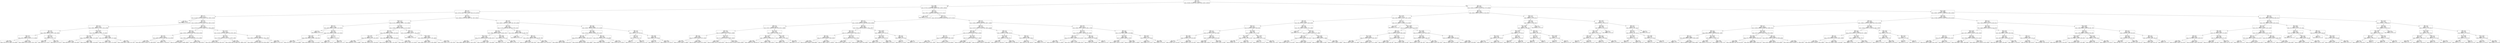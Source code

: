 digraph Tree {
node [shape=box] ;
0 [label="X[0] <= 0.5\ngini = 0.767\nsamples = 11106614\nvalue = [3318262, 5201699, 2120, 5143341, 28532, 1812871, 2062324]"] ;
1 [label="X[7] <= 198.5\ngini = 0.783\nsamples = 6335272\nvalue = [2774730, 1450356, 2093, 2668080, 23506, 1439093, 1665844]"] ;
0 -> 1 [labeldistance=2.5, labelangle=45, headlabel="True"] ;
2 [label="X[9] <= 2.5\ngini = 0.773\nsamples = 3724425\nvalue = [1975513, 808171, 2005, 1330141, 13045, 817314, 946703]"] ;
1 -> 2 ;
3 [label="X[8] <= 1.5\ngini = 0.771\nsamples = 2537539\nvalue = [1311909, 551155, 423, 961816, 11524, 740947, 437158]"] ;
2 -> 3 ;
4 [label="gini = 0.0\nsamples = 563268\nvalue = [890815, 0, 0, 0, 0, 0, 0]"] ;
3 -> 4 ;
5 [label="X[9] <= 0.5\ngini = 0.78\nsamples = 1974271\nvalue = [421094, 551155, 423, 961816, 11524, 740947, 437158]"] ;
3 -> 5 ;
6 [label="X[5] <= 1.5\ngini = 0.739\nsamples = 341873\nvalue = [93955, 120015, 50, 177312, 5, 2550, 147938]"] ;
5 -> 6 ;
7 [label="X[1] <= 0.5\ngini = 0.721\nsamples = 191873\nvalue = [43882, 53460, 34, 101520, 4, 1846, 103404]"] ;
6 -> 7 ;
8 [label="X[5] <= 0.5\ngini = 0.72\nsamples = 190773\nvalue = [42251, 53460, 34, 101520, 0, 1772, 103404]"] ;
7 -> 8 ;
9 [label="gini = 0.675\nsamples = 36428\nvalue = [7553, 5721, 14, 18402, 0, 510, 25639]"] ;
8 -> 9 ;
10 [label="gini = 0.725\nsamples = 154345\nvalue = [34698, 47739, 20, 83118, 0, 1262, 77765]"] ;
8 -> 10 ;
11 [label="X[6] <= 12.5\ngini = 0.087\nsamples = 1100\nvalue = [1631, 0, 0, 0, 4, 74, 0]"] ;
7 -> 11 ;
12 [label="gini = 0.056\nsamples = 672\nvalue = [1017, 0, 0, 0, 1, 29, 0]"] ;
11 -> 12 ;
13 [label="gini = 0.135\nsamples = 428\nvalue = [614, 0, 0, 0, 3, 45, 0]"] ;
11 -> 13 ;
14 [label="X[10] <= 230.5\ngini = 0.74\nsamples = 150000\nvalue = [50073, 66555, 16, 75792, 1, 704, 44534]"] ;
6 -> 14 ;
15 [label="X[7] <= 91.5\ngini = 0.732\nsamples = 59941\nvalue = [17498, 18142, 11, 34342, 1, 367, 24339]"] ;
14 -> 15 ;
16 [label="gini = 0.72\nsamples = 20308\nvalue = [5058, 5207, 4, 11362, 0, 139, 10325]"] ;
15 -> 16 ;
17 [label="gini = 0.733\nsamples = 39633\nvalue = [12440, 12935, 7, 22980, 1, 228, 14014]"] ;
15 -> 17 ;
18 [label="X[7] <= 56.5\ngini = 0.729\nsamples = 90059\nvalue = [32575, 48413, 5, 41450, 0, 337, 20195]"] ;
14 -> 18 ;
19 [label="gini = 0.721\nsamples = 57835\nvalue = [18121, 32737, 2, 28152, 0, 176, 12619]"] ;
18 -> 19 ;
20 [label="gini = 0.737\nsamples = 32224\nvalue = [14454, 15676, 3, 13298, 0, 161, 7576]"] ;
18 -> 20 ;
21 [label="X[4] <= 7.5\ngini = 0.769\nsamples = 1632398\nvalue = [327139, 431140, 373, 784504, 11519, 738397, 289220]"] ;
5 -> 21 ;
22 [label="X[9] <= 1.5\ngini = 0.786\nsamples = 879360\nvalue = [185590, 233923, 69, 418657, 5365, 291336, 255563]"] ;
21 -> 22 ;
23 [label="X[1] <= 0.5\ngini = 0.787\nsamples = 318810\nvalue = [92899, 84376, 10, 152333, 1882, 74112, 98708]"] ;
22 -> 23 ;
24 [label="gini = 0.786\nsamples = 315709\nvalue = [88175, 84376, 9, 152333, 1776, 74063, 98708]"] ;
23 -> 24 ;
25 [label="gini = 0.062\nsamples = 3101\nvalue = [4724, 0, 1, 0, 106, 49, 0]"] ;
23 -> 25 ;
26 [label="X[8] <= 2.5\ngini = 0.779\nsamples = 560550\nvalue = [92691, 149547, 59, 266324, 3483, 217224, 156855]"] ;
22 -> 26 ;
27 [label="gini = 0.736\nsamples = 498167\nvalue = [0, 149547, 0, 266324, 0, 214686, 156855]"] ;
26 -> 27 ;
28 [label="gini = 0.117\nsamples = 62383\nvalue = [92691, 0, 59, 0, 3483, 2538, 0]"] ;
26 -> 28 ;
29 [label="X[7] <= 117.5\ngini = 0.723\nsamples = 753038\nvalue = [141549, 197217, 304, 365847, 6154, 447061, 33657]"] ;
21 -> 29 ;
30 [label="X[3] <= 43.5\ngini = 0.718\nsamples = 260597\nvalue = [51646, 64584, 174, 112213, 2757, 168750, 12965]"] ;
29 -> 30 ;
31 [label="gini = 0.743\nsamples = 44679\nvalue = [9706, 14391, 48, 22378, 690, 21810, 1612]"] ;
30 -> 31 ;
32 [label="gini = 0.709\nsamples = 215918\nvalue = [41940, 50193, 126, 89835, 2067, 146940, 11353]"] ;
30 -> 32 ;
33 [label="X[1] <= 0.5\ngini = 0.723\nsamples = 492441\nvalue = [89903, 132633, 130, 253634, 3397, 278311, 20692]"] ;
29 -> 33 ;
34 [label="gini = 0.72\nsamples = 487917\nvalue = [82965, 132633, 130, 253634, 3278, 278232, 20692]"] ;
33 -> 34 ;
35 [label="gini = 0.054\nsamples = 4524\nvalue = [6938, 0, 0, 0, 119, 79, 0]"] ;
33 -> 35 ;
36 [label="X[4] <= 4.5\ngini = 0.743\nsamples = 1186886\nvalue = [663604, 257016, 1582, 368325, 1521, 76367, 509545]"] ;
2 -> 36 ;
37 [label="X[10] <= 77.5\ngini = 0.734\nsamples = 484634\nvalue = [217232, 142188, 565, 139023, 27, 3291, 263856]"] ;
36 -> 37 ;
38 [label="X[8] <= 1.5\ngini = 0.727\nsamples = 119900\nvalue = [69186, 31695, 132, 34047, 4, 1147, 53521]"] ;
37 -> 38 ;
39 [label="gini = 0.0\nsamples = 29739\nvalue = [47044, 0, 0, 0, 0, 0, 0]"] ;
38 -> 39 ;
40 [label="X[1] <= 0.5\ngini = 0.729\nsamples = 90161\nvalue = [22142, 31695, 132, 34047, 4, 1147, 53521]"] ;
38 -> 40 ;
41 [label="X[10] <= 29.5\ngini = 0.724\nsamples = 88444\nvalue = [19636, 31695, 132, 34047, 0, 984, 53521]"] ;
40 -> 41 ;
42 [label="gini = 0.685\nsamples = 27165\nvalue = [7107, 5137, 77, 10017, 0, 514, 20084]"] ;
41 -> 42 ;
43 [label="gini = 0.729\nsamples = 61279\nvalue = [12529, 26558, 55, 24030, 0, 470, 33437]"] ;
41 -> 43 ;
44 [label="X[5] <= 1.5\ngini = 0.117\nsamples = 1717\nvalue = [2506, 0, 0, 0, 4, 163, 0]"] ;
40 -> 44 ;
45 [label="gini = 0.14\nsamples = 1383\nvalue = [1985, 0, 0, 0, 1, 161, 0]"] ;
44 -> 45 ;
46 [label="gini = 0.019\nsamples = 334\nvalue = [521, 0, 0, 0, 3, 2, 0]"] ;
44 -> 46 ;
47 [label="X[7] <= 95.5\ngini = 0.731\nsamples = 364734\nvalue = [148046, 110493, 433, 104976, 23, 2144, 210335]"] ;
37 -> 47 ;
48 [label="X[5] <= 0.5\ngini = 0.711\nsamples = 135978\nvalue = [33918, 48003, 424, 41406, 6, 849, 90465]"] ;
47 -> 48 ;
49 [label="X[7] <= 26.5\ngini = 0.717\nsamples = 16720\nvalue = [5225, 3099, 224, 6797, 0, 403, 10678]"] ;
48 -> 49 ;
50 [label="gini = 0.698\nsamples = 10404\nvalue = [2588, 2057, 0, 5170, 0, 8, 6666]"] ;
49 -> 50 ;
51 [label="gini = 0.727\nsamples = 6316\nvalue = [2637, 1042, 224, 1627, 0, 395, 4012]"] ;
49 -> 51 ;
52 [label="X[3] <= 45.5\ngini = 0.708\nsamples = 119258\nvalue = [28693, 44904, 200, 34609, 6, 446, 79787]"] ;
48 -> 52 ;
53 [label="gini = 0.746\nsamples = 37854\nvalue = [15796, 11803, 59, 14422, 2, 129, 17667]"] ;
52 -> 53 ;
54 [label="gini = 0.667\nsamples = 81404\nvalue = [12897, 33101, 141, 20187, 4, 317, 62120]"] ;
52 -> 54 ;
55 [label="X[8] <= 1.5\ngini = 0.729\nsamples = 228756\nvalue = [114128, 62490, 9, 63570, 17, 1295, 119870]"] ;
47 -> 55 ;
56 [label="gini = 0.0\nsamples = 47952\nvalue = [75890, 0, 0, 0, 0, 0, 0]"] ;
55 -> 56 ;
57 [label="X[10] <= 230.5\ngini = 0.708\nsamples = 180804\nvalue = [38238, 62490, 9, 63570, 17, 1295, 119870]"] ;
55 -> 57 ;
58 [label="gini = 0.696\nsamples = 148267\nvalue = [26941, 51295, 9, 51795, 14, 1065, 102856]"] ;
57 -> 58 ;
59 [label="gini = 0.743\nsamples = 32537\nvalue = [11297, 11195, 0, 11775, 3, 230, 17014]"] ;
57 -> 59 ;
60 [label="X[4] <= 6.5\ngini = 0.732\nsamples = 702252\nvalue = [446372, 114828, 1017, 229302, 1494, 73076, 245689]"] ;
36 -> 60 ;
61 [label="X[4] <= 5.5\ngini = 0.767\nsamples = 206836\nvalue = [112785, 43264, 189, 67444, 1492, 67904, 34140]"] ;
60 -> 61 ;
62 [label="X[1] <= 0.5\ngini = 0.784\nsamples = 122468\nvalue = [59640, 29805, 66, 40244, 734, 36622, 26575]"] ;
61 -> 62 ;
63 [label="X[10] <= 227.5\ngini = 0.786\nsamples = 120861\nvalue = [57122, 29805, 66, 40244, 704, 36605, 26575]"] ;
62 -> 63 ;
64 [label="gini = 0.79\nsamples = 98835\nvalue = [43982, 25489, 59, 32844, 627, 31451, 21931]"] ;
63 -> 64 ;
65 [label="gini = 0.756\nsamples = 22026\nvalue = [13140, 4316, 7, 7400, 77, 5154, 4644]"] ;
63 -> 65 ;
66 [label="X[3] <= 49.0\ngini = 0.036\nsamples = 1607\nvalue = [2518, 0, 0, 0, 30, 17, 0]"] ;
62 -> 66 ;
67 [label="gini = 0.062\nsamples = 123\nvalue = [181, 0, 0, 0, 6, 0, 0]"] ;
66 -> 67 ;
68 [label="gini = 0.034\nsamples = 1484\nvalue = [2337, 0, 0, 0, 24, 17, 0]"] ;
66 -> 68 ;
69 [label="X[8] <= 1.5\ngini = 0.732\nsamples = 84368\nvalue = [53145, 13459, 123, 27200, 758, 31282, 7565]"] ;
61 -> 69 ;
70 [label="gini = 0.0\nsamples = 19470\nvalue = [30753, 0, 0, 0, 0, 0, 0]"] ;
69 -> 70 ;
71 [label="X[8] <= 2.5\ngini = 0.767\nsamples = 64898\nvalue = [22392, 13459, 123, 27200, 758, 31282, 7565]"] ;
69 -> 71 ;
72 [label="gini = 0.691\nsamples = 50030\nvalue = [0, 13459, 0, 27200, 0, 31029, 7565]"] ;
71 -> 72 ;
73 [label="gini = 0.093\nsamples = 14868\nvalue = [22392, 0, 123, 0, 758, 253, 0]"] ;
71 -> 73 ;
74 [label="X[1] <= 0.5\ngini = 0.696\nsamples = 495416\nvalue = [333587, 71564, 828, 161858, 2, 5172, 211549]"] ;
60 -> 74 ;
75 [label="X[3] <= 74.5\ngini = 0.699\nsamples = 486703\nvalue = [320130, 71564, 825, 161836, 2, 4782, 211537]"] ;
74 -> 75 ;
76 [label="X[5] <= 0.5\ngini = 0.693\nsamples = 414435\nvalue = [287616, 64362, 756, 139123, 2, 3549, 161071]"] ;
75 -> 76 ;
77 [label="gini = 0.721\nsamples = 89435\nvalue = [46360, 13561, 275, 36253, 0, 1065, 44172]"] ;
76 -> 77 ;
78 [label="gini = 0.679\nsamples = 325000\nvalue = [241256, 50801, 481, 102870, 2, 2484, 116899]"] ;
76 -> 78 ;
79 [label="X[8] <= 2.5\ngini = 0.68\nsamples = 72268\nvalue = [32514, 7202, 69, 22713, 0, 1233, 50466]"] ;
75 -> 79 ;
80 [label="gini = 0.633\nsamples = 60342\nvalue = [14941, 7202, 0, 22713, 0, 25, 50466]"] ;
79 -> 80 ;
81 [label="gini = 0.127\nsamples = 11926\nvalue = [17573, 0, 69, 0, 0, 1208, 0]"] ;
79 -> 81 ;
82 [label="X[8] <= 2.5\ngini = 0.06\nsamples = 8713\nvalue = [13457, 0, 3, 22, 0, 390, 12]"] ;
74 -> 82 ;
83 [label="X[8] <= 1.5\ngini = 0.647\nsamples = 32\nvalue = [17, 0, 0, 22, 0, 0, 12]"] ;
82 -> 83 ;
84 [label="gini = 0.0\nsamples = 11\nvalue = [17, 0, 0, 0, 0, 0, 0]"] ;
83 -> 84 ;
85 [label="gini = 0.457\nsamples = 21\nvalue = [0, 0, 0, 22, 0, 0, 12]"] ;
83 -> 85 ;
86 [label="X[3] <= 40.5\ngini = 0.055\nsamples = 8681\nvalue = [13440, 0, 3, 0, 0, 390, 0]"] ;
82 -> 86 ;
87 [label="gini = 0.296\nsamples = 227\nvalue = [304, 0, 0, 0, 0, 67, 0]"] ;
86 -> 87 ;
88 [label="gini = 0.047\nsamples = 8454\nvalue = [13136, 0, 3, 0, 0, 323, 0]"] ;
86 -> 88 ;
89 [label="X[8] <= 1.5\ngini = 0.781\nsamples = 2610847\nvalue = [799217, 642185, 88, 1337939, 10461, 621779, 719141]"] ;
1 -> 89 ;
90 [label="gini = 0.0\nsamples = 339789\nvalue = [537513, 0, 0, 0, 0, 0, 0]"] ;
89 -> 90 ;
91 [label="X[5] <= 1.5\ngini = 0.754\nsamples = 2271058\nvalue = [261704, 642185, 88, 1337939, 10461, 621779, 719141]"] ;
89 -> 91 ;
92 [label="X[9] <= 2.5\ngini = 0.744\nsamples = 1267689\nvalue = [121660, 346530, 60, 754260, 5945, 282102, 495659]"] ;
91 -> 92 ;
93 [label="X[8] <= 2.5\ngini = 0.738\nsamples = 822473\nvalue = [67497, 228308, 30, 520967, 5932, 262741, 216688]"] ;
92 -> 93 ;
94 [label="X[5] <= 0.5\ngini = 0.708\nsamples = 773340\nvalue = [0, 228308, 0, 520967, 0, 258222, 216688]"] ;
93 -> 94 ;
95 [label="X[9] <= 0.5\ngini = 0.699\nsamples = 224062\nvalue = [0, 57562, 0, 153435, 0, 91757, 52444]"] ;
94 -> 95 ;
96 [label="gini = 0.591\nsamples = 27156\nvalue = [0, 4719, 0, 18081, 0, 0, 20009]"] ;
95 -> 96 ;
97 [label="gini = 0.687\nsamples = 196906\nvalue = [0, 52843, 0, 135354, 0, 91757, 32435]"] ;
95 -> 97 ;
98 [label="X[10] <= 29.5\ngini = 0.71\nsamples = 549278\nvalue = [0, 170746, 0, 367532, 0, 166465, 164244]"] ;
94 -> 98 ;
99 [label="gini = 0.724\nsamples = 94836\nvalue = [0, 22835, 0, 54772, 0, 30329, 42235]"] ;
98 -> 99 ;
100 [label="gini = 0.704\nsamples = 454442\nvalue = [0, 147911, 0, 312760, 0, 136136, 122009]"] ;
98 -> 100 ;
101 [label="X[2] <= 137.5\ngini = 0.242\nsamples = 49133\nvalue = [67497, 0, 30, 0, 5932, 4519, 0]"] ;
93 -> 101 ;
102 [label="X[6] <= 19.5\ngini = 0.232\nsamples = 48046\nvalue = [66397, 0, 30, 0, 5399, 4376, 0]"] ;
101 -> 102 ;
103 [label="gini = 0.184\nsamples = 34038\nvalue = [48639, 0, 30, 0, 2398, 2937, 0]"] ;
102 -> 103 ;
104 [label="gini = 0.338\nsamples = 14008\nvalue = [17758, 0, 0, 0, 3001, 1439, 0]"] ;
102 -> 104 ;
105 [label="X[2] <= 138.5\ngini = 0.52\nsamples = 1087\nvalue = [1100, 0, 0, 0, 533, 143, 0]"] ;
101 -> 105 ;
106 [label="gini = 0.526\nsamples = 1061\nvalue = [1060, 0, 0, 0, 531, 143, 0]"] ;
105 -> 106 ;
107 [label="gini = 0.091\nsamples = 26\nvalue = [40, 0, 0, 0, 2, 0, 0]"] ;
105 -> 107 ;
108 [label="X[8] <= 2.5\ngini = 0.698\nsamples = 445216\nvalue = [54163, 118222, 30, 233293, 13, 19361, 278971]"] ;
92 -> 108 ;
109 [label="X[3] <= 74.5\ngini = 0.652\nsamples = 410719\nvalue = [0, 118222, 0, 233293, 0, 19000, 278971]"] ;
108 -> 109 ;
110 [label="X[5] <= 0.5\ngini = 0.659\nsamples = 355560\nvalue = [0, 110918, 0, 206568, 0, 15469, 229447]"] ;
109 -> 110 ;
111 [label="gini = 0.674\nsamples = 140764\nvalue = [0, 36252, 0, 88036, 0, 15469, 82664]"] ;
110 -> 111 ;
112 [label="gini = 0.644\nsamples = 214796\nvalue = [0, 74666, 0, 118532, 0, 0, 146783]"] ;
110 -> 112 ;
113 [label="X[10] <= 24.5\ngini = 0.574\nsamples = 55159\nvalue = [0, 7304, 0, 26725, 0, 3531, 49524]"] ;
109 -> 113 ;
114 [label="gini = 0.626\nsamples = 24494\nvalue = [0, 4972, 0, 14496, 0, 1221, 17915]"] ;
113 -> 114 ;
115 [label="gini = 0.507\nsamples = 30665\nvalue = [0, 2332, 0, 12229, 0, 2310, 31609]"] ;
113 -> 115 ;
116 [label="X[10] <= 249.5\ngini = 0.015\nsamples = 34497\nvalue = [54163, 0, 30, 0, 13, 361, 0]"] ;
108 -> 116 ;
117 [label="X[10] <= 187.5\ngini = 0.014\nsamples = 33852\nvalue = [53197, 0, 30, 0, 13, 333, 0]"] ;
116 -> 117 ;
118 [label="gini = 0.018\nsamples = 22268\nvalue = [34933, 0, 30, 0, 9, 284, 0]"] ;
117 -> 118 ;
119 [label="gini = 0.006\nsamples = 11584\nvalue = [18264, 0, 0, 0, 4, 49, 0]"] ;
117 -> 119 ;
120 [label="X[8] <= 4.5\ngini = 0.055\nsamples = 645\nvalue = [966, 0, 0, 0, 0, 28, 0]"] ;
116 -> 120 ;
121 [label="gini = 0.36\nsamples = 73\nvalue = [91, 0, 0, 0, 0, 28, 0]"] ;
120 -> 121 ;
122 [label="gini = 0.0\nsamples = 572\nvalue = [875, 0, 0, 0, 0, 0, 0]"] ;
120 -> 122 ;
123 [label="X[9] <= 2.5\ngini = 0.757\nsamples = 1003369\nvalue = [140044, 295655, 28, 583679, 4516, 339677, 223482]"] ;
91 -> 123 ;
124 [label="X[8] <= 2.5\ngini = 0.74\nsamples = 750254\nvalue = [101760, 222476, 21, 455419, 4462, 296616, 106186]"] ;
123 -> 124 ;
125 [label="X[4] <= 5.5\ngini = 0.695\nsamples = 681762\nvalue = [0, 222476, 0, 455419, 0, 294470, 106186]"] ;
124 -> 125 ;
126 [label="X[6] <= 6.5\ngini = 0.71\nsamples = 247607\nvalue = [0, 81535, 0, 164899, 0, 70695, 74303]"] ;
125 -> 126 ;
127 [label="gini = 0.705\nsamples = 73205\nvalue = [0, 26057, 0, 48120, 0, 13977, 27862]"] ;
126 -> 127 ;
128 [label="gini = 0.709\nsamples = 174402\nvalue = [0, 55478, 0, 116779, 0, 56718, 46441]"] ;
126 -> 128 ;
129 [label="X[7] <= 215.5\ngini = 0.671\nsamples = 434155\nvalue = [0, 140941, 0, 290520, 0, 223775, 31883]"] ;
125 -> 129 ;
130 [label="gini = 0.684\nsamples = 96990\nvalue = [0, 32691, 0, 59987, 0, 51695, 8883]"] ;
129 -> 130 ;
131 [label="gini = 0.667\nsamples = 337165\nvalue = [0, 108250, 0, 230533, 0, 172080, 23000]"] ;
129 -> 131 ;
132 [label="X[6] <= 4.5\ngini = 0.116\nsamples = 68492\nvalue = [101760, 0, 21, 0, 4462, 2146, 0]"] ;
124 -> 132 ;
133 [label="X[10] <= 219.5\ngini = 0.036\nsamples = 31531\nvalue = [48928, 0, 13, 0, 405, 493, 0]"] ;
132 -> 133 ;
134 [label="gini = 0.098\nsamples = 6071\nvalue = [9194, 0, 10, 0, 196, 285, 0]"] ;
133 -> 134 ;
135 [label="gini = 0.021\nsamples = 25460\nvalue = [39734, 0, 3, 0, 209, 208, 0]"] ;
133 -> 135 ;
136 [label="X[8] <= 4.5\ngini = 0.18\nsamples = 36961\nvalue = [52832, 0, 8, 0, 4057, 1653, 0]"] ;
132 -> 136 ;
137 [label="gini = 0.571\nsamples = 8227\nvalue = [7342, 0, 8, 0, 4057, 1653, 0]"] ;
136 -> 137 ;
138 [label="gini = 0.0\nsamples = 28734\nvalue = [45490, 0, 0, 0, 0, 0, 0]"] ;
136 -> 138 ;
139 [label="X[4] <= 6.5\ngini = 0.757\nsamples = 253115\nvalue = [38284, 73179, 7, 128260, 54, 43061, 117296]"] ;
123 -> 139 ;
140 [label="X[6] <= 47.5\ngini = 0.771\nsamples = 163251\nvalue = [21083, 51576, 1, 79265, 54, 42921, 63029]"] ;
139 -> 140 ;
141 [label="X[4] <= 4.5\ngini = 0.771\nsamples = 162417\nvalue = [21073, 51433, 1, 79209, 54, 42712, 62130]"] ;
140 -> 141 ;
142 [label="gini = 0.685\nsamples = 51322\nvalue = [5156, 20137, 0, 21480, 0, 27, 34518]"] ;
141 -> 142 ;
143 [label="gini = 0.767\nsamples = 111095\nvalue = [15917, 31296, 1, 57729, 54, 42685, 27612]"] ;
141 -> 143 ;
144 [label="X[8] <= 3.5\ngini = 0.495\nsamples = 834\nvalue = [10, 143, 0, 56, 0, 209, 899]"] ;
140 -> 144 ;
145 [label="gini = 0.488\nsamples = 828\nvalue = [0, 143, 0, 56, 0, 209, 899]"] ;
144 -> 145 ;
146 [label="gini = 0.0\nsamples = 6\nvalue = [10, 0, 0, 0, 0, 0, 0]"] ;
144 -> 146 ;
147 [label="X[8] <= 2.5\ngini = 0.698\nsamples = 89864\nvalue = [17201, 21603, 6, 48995, 0, 140, 54267]"] ;
139 -> 147 ;
148 [label="X[10] <= 29.5\ngini = 0.627\nsamples = 78839\nvalue = [0, 21603, 0, 48995, 0, 0, 54267]"] ;
147 -> 148 ;
149 [label="gini = 0.549\nsamples = 14932\nvalue = [0, 2261, 0, 7654, 0, 0, 13704]"] ;
148 -> 149 ;
150 [label="gini = 0.636\nsamples = 63907\nvalue = [0, 19342, 0, 41341, 0, 0, 40563]"] ;
148 -> 150 ;
151 [label="X[6] <= 42.5\ngini = 0.017\nsamples = 11025\nvalue = [17201, 0, 6, 0, 0, 140, 0]"] ;
147 -> 151 ;
152 [label="gini = 0.01\nsamples = 10159\nvalue = [15883, 0, 6, 0, 0, 78, 0]"] ;
151 -> 152 ;
153 [label="gini = 0.086\nsamples = 866\nvalue = [1318, 0, 0, 0, 0, 62, 0]"] ;
151 -> 153 ;
154 [label="X[4] <= 2.5\ngini = 0.635\nsamples = 4771342\nvalue = [543532, 3751343, 27, 2475261, 5026, 373778, 396480]"] ;
0 -> 154 [labeldistance=2.5, labelangle=-45, headlabel="False"] ;
155 [label="X[8] <= 2.5\ngini = 0.547\nsamples = 784987\nvalue = [48165, 755625, 0, 347181, 673, 37166, 52976]"] ;
154 -> 155 ;
156 [label="X[2] <= 124.5\ngini = 0.515\nsamples = 757156\nvalue = [5549, 755625, 0, 347181, 0, 36571, 52976]"] ;
155 -> 156 ;
157 [label="X[5] <= 0.5\ngini = 0.587\nsamples = 229143\nvalue = [834, 187214, 0, 134901, 0, 14453, 24524]"] ;
156 -> 157 ;
158 [label="X[0] <= 1.5\ngini = 0.65\nsamples = 23529\nvalue = [45, 9672, 0, 18681, 0, 2856, 6029]"] ;
157 -> 158 ;
159 [label="X[4] <= 1.5\ngini = 0.641\nsamples = 21699\nvalue = [32, 7672, 0, 17974, 0, 2837, 5869]"] ;
158 -> 159 ;
160 [label="X[3] <= 49.5\ngini = 0.637\nsamples = 8830\nvalue = [19, 3553, 0, 7111, 0, 629, 2629]"] ;
159 -> 160 ;
161 [label="gini = 0.61\nsamples = 1527\nvalue = [0, 294, 0, 1321, 0, 150, 651]"] ;
160 -> 161 ;
162 [label="gini = 0.636\nsamples = 7303\nvalue = [19, 3259, 0, 5790, 0, 479, 1978]"] ;
160 -> 162 ;
163 [label="X[9] <= 2.5\ngini = 0.64\nsamples = 12869\nvalue = [13, 4119, 0, 10863, 0, 2208, 3240]"] ;
159 -> 163 ;
164 [label="gini = 0.593\nsamples = 6054\nvalue = [1, 2048, 0, 5296, 0, 2208, 0]"] ;
163 -> 164 ;
165 [label="gini = 0.614\nsamples = 6815\nvalue = [12, 2071, 0, 5567, 0, 0, 3240]"] ;
163 -> 165 ;
166 [label="X[7] <= 220.5\ngini = 0.461\nsamples = 1830\nvalue = [13, 2000, 0, 707, 0, 19, 160]"] ;
158 -> 166 ;
167 [label="X[7] <= 169.5\ngini = 0.41\nsamples = 1460\nvalue = [10, 1705, 0, 479, 0, 8, 109]"] ;
166 -> 167 ;
168 [label="gini = 0.448\nsamples = 915\nvalue = [8, 1024, 0, 351, 0, 5, 73]"] ;
167 -> 168 ;
169 [label="gini = 0.334\nsamples = 545\nvalue = [2, 681, 0, 128, 0, 3, 36]"] ;
167 -> 169 ;
170 [label="X[2] <= 120.5\ngini = 0.59\nsamples = 370\nvalue = [3, 295, 0, 228, 0, 11, 51]"] ;
166 -> 170 ;
171 [label="gini = 0.595\nsamples = 121\nvalue = [2, 57, 0, 115, 0, 10, 21]"] ;
170 -> 171 ;
172 [label="gini = 0.521\nsamples = 249\nvalue = [1, 238, 0, 113, 0, 1, 30]"] ;
170 -> 172 ;
173 [label="X[8] <= 1.5\ngini = 0.568\nsamples = 205614\nvalue = [789, 177542, 0, 116220, 0, 11597, 18495]"] ;
157 -> 173 ;
174 [label="gini = 0.0\nsamples = 470\nvalue = [789, 0, 0, 0, 0, 0, 0]"] ;
173 -> 174 ;
175 [label="X[9] <= 2.5\ngini = 0.566\nsamples = 205144\nvalue = [0, 177542, 0, 116220, 0, 11597, 18495]"] ;
173 -> 175 ;
176 [label="X[6] <= 7.0\ngini = 0.549\nsamples = 121054\nvalue = [0, 107186, 0, 69500, 0, 11597, 2873]"] ;
175 -> 176 ;
177 [label="gini = 0.532\nsamples = 59712\nvalue = [0, 54922, 0, 33611, 0, 3774, 2014]"] ;
176 -> 177 ;
178 [label="gini = 0.565\nsamples = 61342\nvalue = [0, 52264, 0, 35889, 0, 7823, 859]"] ;
176 -> 178 ;
179 [label="X[2] <= 122.5\ngini = 0.581\nsamples = 84090\nvalue = [0, 70356, 0, 46720, 0, 0, 15622]"] ;
175 -> 179 ;
180 [label="gini = 0.617\nsamples = 34381\nvalue = [0, 25585, 0, 19900, 0, 0, 8796]"] ;
179 -> 180 ;
181 [label="gini = 0.549\nsamples = 49709\nvalue = [0, 44771, 0, 26820, 0, 0, 6826]"] ;
179 -> 181 ;
182 [label="X[8] <= 1.5\ngini = 0.471\nsamples = 528013\nvalue = [4715, 568411, 0, 212280, 0, 22118, 28452]"] ;
156 -> 182 ;
183 [label="gini = 0.0\nsamples = 2978\nvalue = [4715, 0, 0, 0, 0, 0, 0]"] ;
182 -> 183 ;
184 [label="X[10] <= 106.5\ngini = 0.465\nsamples = 525035\nvalue = [0, 568411, 0, 212280, 0, 22118, 28452]"] ;
182 -> 184 ;
185 [label="X[0] <= 1.5\ngini = 0.501\nsamples = 251193\nvalue = [0, 255675, 0, 115054, 0, 13084, 13920]"] ;
184 -> 185 ;
186 [label="X[7] <= 118.5\ngini = 0.545\nsamples = 186934\nvalue = [0, 173605, 0, 96823, 0, 12546, 12947]"] ;
185 -> 186 ;
187 [label="gini = 0.446\nsamples = 48947\nvalue = [0, 53567, 0, 20871, 0, 1375, 1484]"] ;
186 -> 187 ;
188 [label="gini = 0.572\nsamples = 137987\nvalue = [0, 120038, 0, 75952, 0, 11171, 11463]"] ;
186 -> 188 ;
189 [label="X[2] <= 132.5\ngini = 0.318\nsamples = 64259\nvalue = [0, 82070, 0, 18231, 0, 538, 973]"] ;
185 -> 189 ;
190 [label="gini = 0.335\nsamples = 53278\nvalue = [0, 66857, 0, 16208, 0, 495, 790]"] ;
189 -> 190 ;
191 [label="gini = 0.227\nsamples = 10981\nvalue = [0, 15213, 0, 2023, 0, 43, 183]"] ;
189 -> 191 ;
192 [label="X[7] <= 138.5\ngini = 0.428\nsamples = 273842\nvalue = [0, 312736, 0, 97226, 0, 9034, 14532]"] ;
184 -> 192 ;
193 [label="X[3] <= 41.5\ngini = 0.345\nsamples = 128461\nvalue = [0, 160748, 0, 34658, 0, 2786, 5159]"] ;
192 -> 193 ;
194 [label="gini = 0.526\nsamples = 22907\nvalue = [0, 22162, 0, 11516, 0, 949, 1785]"] ;
193 -> 194 ;
195 [label="gini = 0.291\nsamples = 105554\nvalue = [0, 138586, 0, 23142, 0, 1837, 3374]"] ;
193 -> 195 ;
196 [label="X[5] <= 0.5\ngini = 0.488\nsamples = 145381\nvalue = [0, 151988, 0, 62568, 0, 6248, 9373]"] ;
192 -> 196 ;
197 [label="gini = 0.619\nsamples = 15078\nvalue = [0, 11594, 0, 8903, 0, 1170, 2430]"] ;
196 -> 197 ;
198 [label="gini = 0.466\nsamples = 130303\nvalue = [0, 140394, 0, 53665, 0, 5078, 6943]"] ;
196 -> 198 ;
199 [label="X[3] <= 71.5\ngini = 0.057\nsamples = 27831\nvalue = [42616, 0, 0, 0, 673, 595, 0]"] ;
155 -> 199 ;
200 [label="X[8] <= 4.5\ngini = 0.036\nsamples = 20627\nvalue = [31903, 0, 0, 0, 253, 348, 0]"] ;
199 -> 200 ;
201 [label="X[2] <= 137.5\ngini = 0.209\nsamples = 3304\nvalue = [4644, 0, 0, 0, 253, 348, 0]"] ;
200 -> 201 ;
202 [label="X[6] <= 45.5\ngini = 0.178\nsamples = 3136\nvalue = [4488, 0, 0, 0, 172, 305, 0]"] ;
201 -> 202 ;
203 [label="X[2] <= 127.5\ngini = 0.158\nsamples = 2980\nvalue = [4333, 0, 0, 0, 137, 264, 0]"] ;
202 -> 203 ;
204 [label="gini = 0.111\nsamples = 1952\nvalue = [2894, 0, 0, 0, 43, 136, 0]"] ;
203 -> 204 ;
205 [label="gini = 0.24\nsamples = 1028\nvalue = [1439, 0, 0, 0, 94, 128, 0]"] ;
203 -> 205 ;
206 [label="X[9] <= 2.5\ngini = 0.495\nsamples = 156\nvalue = [155, 0, 0, 0, 35, 41, 0]"] ;
202 -> 206 ;
207 [label="gini = 0.453\nsamples = 67\nvalue = [66, 0, 0, 0, 35, 0, 0]"] ;
206 -> 207 ;
208 [label="gini = 0.432\nsamples = 89\nvalue = [89, 0, 0, 0, 0, 41, 0]"] ;
206 -> 208 ;
209 [label="X[9] <= 2.5\ngini = 0.582\nsamples = 168\nvalue = [156, 0, 0, 0, 81, 43, 0]"] ;
201 -> 209 ;
210 [label="X[1] <= 0.5\ngini = 0.507\nsamples = 92\nvalue = [64, 0, 0, 0, 81, 2, 0]"] ;
209 -> 210 ;
211 [label="gini = 0.496\nsamples = 87\nvalue = [55, 0, 0, 0, 81, 2, 0]"] ;
210 -> 211 ;
212 [label="gini = 0.0\nsamples = 5\nvalue = [9, 0, 0, 0, 0, 0, 0]"] ;
210 -> 212 ;
213 [label="X[10] <= 250.5\ngini = 0.426\nsamples = 76\nvalue = [92, 0, 0, 0, 0, 41, 0]"] ;
209 -> 213 ;
214 [label="gini = 0.487\nsamples = 57\nvalue = [57, 0, 0, 0, 0, 41, 0]"] ;
213 -> 214 ;
215 [label="gini = 0.0\nsamples = 19\nvalue = [35, 0, 0, 0, 0, 0, 0]"] ;
213 -> 215 ;
216 [label="gini = 0.0\nsamples = 17323\nvalue = [27259, 0, 0, 0, 0, 0, 0]"] ;
200 -> 216 ;
217 [label="X[6] <= 40.5\ngini = 0.112\nsamples = 7204\nvalue = [10713, 0, 0, 0, 420, 247, 0]"] ;
199 -> 217 ;
218 [label="X[8] <= 4.0\ngini = 0.038\nsamples = 6381\nvalue = [9879, 0, 0, 0, 73, 121, 0]"] ;
217 -> 218 ;
219 [label="X[3] <= 72.5\ngini = 0.115\nsamples = 2065\nvalue = [3011, 0, 0, 0, 73, 121, 0]"] ;
218 -> 219 ;
220 [label="X[0] <= 1.5\ngini = 0.464\nsamples = 80\nvalue = [83, 0, 0, 0, 13, 23, 0]"] ;
219 -> 220 ;
221 [label="gini = 0.071\nsamples = 37\nvalue = [52, 0, 0, 0, 0, 2, 0]"] ;
220 -> 221 ;
222 [label="gini = 0.628\nsamples = 43\nvalue = [31, 0, 0, 0, 13, 21, 0]"] ;
220 -> 222 ;
223 [label="X[10] <= 6.5\ngini = 0.098\nsamples = 1985\nvalue = [2928, 0, 0, 0, 60, 98, 0]"] ;
219 -> 223 ;
224 [label="gini = 0.403\nsamples = 113\nvalue = [131, 0, 0, 0, 35, 10, 0]"] ;
223 -> 224 ;
225 [label="gini = 0.075\nsamples = 1872\nvalue = [2797, 0, 0, 0, 25, 88, 0]"] ;
223 -> 225 ;
226 [label="gini = 0.0\nsamples = 4316\nvalue = [6868, 0, 0, 0, 0, 0, 0]"] ;
218 -> 226 ;
227 [label="X[8] <= 4.0\ngini = 0.513\nsamples = 823\nvalue = [834, 0, 0, 0, 347, 126, 0]"] ;
217 -> 227 ;
228 [label="X[9] <= 2.5\ngini = 0.579\nsamples = 378\nvalue = [131, 0, 0, 0, 347, 126, 0]"] ;
227 -> 228 ;
229 [label="X[7] <= 28.0\ngini = 0.316\nsamples = 271\nvalue = [85, 0, 0, 0, 347, 0, 0]"] ;
228 -> 229 ;
230 [label="gini = 0.493\nsamples = 23\nvalue = [19, 0, 0, 0, 15, 0, 0]"] ;
229 -> 230 ;
231 [label="gini = 0.277\nsamples = 248\nvalue = [66, 0, 0, 0, 332, 0, 0]"] ;
229 -> 231 ;
232 [label="X[7] <= 56.0\ngini = 0.392\nsamples = 107\nvalue = [46, 0, 0, 0, 0, 126, 0]"] ;
228 -> 232 ;
233 [label="gini = 0.395\nsamples = 33\nvalue = [35, 0, 0, 0, 0, 13, 0]"] ;
232 -> 233 ;
234 [label="gini = 0.162\nsamples = 74\nvalue = [11, 0, 0, 0, 0, 113, 0]"] ;
232 -> 234 ;
235 [label="gini = 0.0\nsamples = 445\nvalue = [703, 0, 0, 0, 0, 0, 0]"] ;
227 -> 235 ;
236 [label="X[10] <= 230.5\ngini = 0.648\nsamples = 3986355\nvalue = [495367, 2995718, 27, 2128080, 4353, 336612, 343504]"] ;
154 -> 236 ;
237 [label="X[4] <= 10.5\ngini = 0.658\nsamples = 3138964\nvalue = [375586, 2262674, 25, 1726575, 3505, 293719, 301292]"] ;
236 -> 237 ;
238 [label="X[9] <= 2.5\ngini = 0.666\nsamples = 2401941\nvalue = [300681, 1657520, 19, 1366402, 2929, 237424, 233180]"] ;
237 -> 238 ;
239 [label="X[9] <= 1.5\ngini = 0.65\nsamples = 1462669\nvalue = [140338, 1036085, 8, 855296, 2425, 200969, 78211]"] ;
238 -> 239 ;
240 [label="X[8] <= 2.5\ngini = 0.668\nsamples = 590062\nvalue = [86064, 389293, 0, 346981, 889, 95647, 14269]"] ;
239 -> 240 ;
241 [label="X[8] <= 1.5\ngini = 0.612\nsamples = 538445\nvalue = [5389, 389293, 0, 346981, 0, 95556, 14269]"] ;
240 -> 241 ;
242 [label="gini = 0.0\nsamples = 3420\nvalue = [5389, 0, 0, 0, 0, 0, 0]"] ;
241 -> 242 ;
243 [label="gini = 0.607\nsamples = 535025\nvalue = [0, 389293, 0, 346981, 0, 95556, 14269]"] ;
241 -> 243 ;
244 [label="X[2] <= 124.5\ngini = 0.024\nsamples = 51617\nvalue = [80675, 0, 0, 0, 889, 91, 0]"] ;
240 -> 244 ;
245 [label="gini = 0.004\nsamples = 16324\nvalue = [25745, 0, 0, 0, 42, 16, 0]"] ;
244 -> 245 ;
246 [label="gini = 0.033\nsamples = 35293\nvalue = [54930, 0, 0, 0, 847, 75, 0]"] ;
244 -> 246 ;
247 [label="X[10] <= 20.5\ngini = 0.635\nsamples = 872607\nvalue = [54274, 646792, 8, 508315, 1536, 105322, 63942]"] ;
239 -> 247 ;
248 [label="X[7] <= 93.5\ngini = 0.608\nsamples = 83584\nvalue = [5741, 72339, 8, 38265, 303, 9284, 6310]"] ;
247 -> 248 ;
249 [label="gini = 0.699\nsamples = 8901\nvalue = [1890, 6056, 0, 4207, 236, 1104, 559]"] ;
248 -> 249 ;
250 [label="gini = 0.594\nsamples = 74683\nvalue = [3851, 66283, 8, 34058, 67, 8180, 5751]"] ;
248 -> 250 ;
251 [label="X[5] <= 1.5\ngini = 0.637\nsamples = 789023\nvalue = [48533, 574453, 0, 470050, 1233, 96038, 57632]"] ;
247 -> 251 ;
252 [label="gini = 0.662\nsamples = 250218\nvalue = [14223, 148938, 0, 168722, 62, 25974, 38299]"] ;
251 -> 252 ;
253 [label="gini = 0.616\nsamples = 538805\nvalue = [34310, 425515, 0, 301328, 1171, 70064, 19333]"] ;
251 -> 253 ;
254 [label="X[1] <= 0.5\ngini = 0.683\nsamples = 939272\nvalue = [160343, 621435, 11, 511106, 504, 36455, 154969]"] ;
238 -> 254 ;
255 [label="X[8] <= 2.5\ngini = 0.682\nsamples = 936050\nvalue = [155303, 621435, 11, 511104, 468, 36377, 154969]"] ;
254 -> 255 ;
256 [label="X[0] <= 2.5\ngini = 0.621\nsamples = 842973\nvalue = [10399, 621435, 0, 511104, 0, 34587, 154969]"] ;
255 -> 256 ;
257 [label="gini = 0.62\nsamples = 812844\nvalue = [8618, 605131, 0, 487810, 0, 33429, 149965]"] ;
256 -> 257 ;
258 [label="gini = 0.629\nsamples = 30129\nvalue = [1781, 16304, 0, 23294, 0, 1158, 5004]"] ;
256 -> 258 ;
259 [label="X[2] <= 126.5\ngini = 0.03\nsamples = 93077\nvalue = [144904, 0, 11, 0, 468, 1790, 0]"] ;
255 -> 259 ;
260 [label="gini = 0.007\nsamples = 38139\nvalue = [59954, 0, 0, 0, 28, 173, 0]"] ;
259 -> 260 ;
261 [label="gini = 0.047\nsamples = 54938\nvalue = [84950, 0, 11, 0, 440, 1617, 0]"] ;
259 -> 261 ;
262 [label="X[6] <= 47.5\ngini = 0.044\nsamples = 3222\nvalue = [5040, 0, 0, 2, 36, 78, 0]"] ;
254 -> 262 ;
263 [label="X[3] <= 67.5\ngini = 0.042\nsamples = 3209\nvalue = [5024, 0, 0, 2, 36, 72, 0]"] ;
262 -> 263 ;
264 [label="gini = 0.028\nsamples = 1726\nvalue = [2711, 0, 0, 2, 13, 24, 0]"] ;
263 -> 264 ;
265 [label="gini = 0.058\nsamples = 1483\nvalue = [2313, 0, 0, 0, 23, 48, 0]"] ;
263 -> 265 ;
266 [label="X[3] <= 51.5\ngini = 0.397\nsamples = 13\nvalue = [16, 0, 0, 0, 0, 6, 0]"] ;
262 -> 266 ;
267 [label="gini = 0.48\nsamples = 5\nvalue = [4, 0, 0, 0, 0, 6, 0]"] ;
266 -> 267 ;
268 [label="gini = 0.0\nsamples = 8\nvalue = [12, 0, 0, 0, 0, 0, 0]"] ;
266 -> 268 ;
269 [label="X[0] <= 1.5\ngini = 0.625\nsamples = 737023\nvalue = [74905, 605154, 6, 360173, 576, 56295, 68112]"] ;
237 -> 269 ;
270 [label="X[3] <= 75.5\ngini = 0.638\nsamples = 590161\nvalue = [50006, 455513, 6, 314344, 183, 51814, 60742]"] ;
269 -> 270 ;
271 [label="X[10] <= 29.5\ngini = 0.642\nsamples = 537525\nvalue = [45371, 406124, 5, 293149, 101, 48351, 56163]"] ;
270 -> 271 ;
272 [label="X[8] <= 2.5\ngini = 0.721\nsamples = 58959\nvalue = [7232, 30527, 0, 34966, 19, 9214, 11010]"] ;
271 -> 272 ;
273 [label="gini = 0.681\nsamples = 54581\nvalue = [415, 30527, 0, 34966, 0, 9145, 11010]"] ;
272 -> 273 ;
274 [label="gini = 0.025\nsamples = 4378\nvalue = [6817, 0, 0, 0, 19, 69, 0]"] ;
272 -> 274 ;
275 [label="X[5] <= 0.5\ngini = 0.628\nsamples = 478566\nvalue = [38139, 375597, 5, 258183, 82, 39137, 45153]"] ;
271 -> 275 ;
276 [label="gini = 0.668\nsamples = 55391\nvalue = [3189, 24426, 1, 42038, 1, 8080, 9644]"] ;
275 -> 276 ;
277 [label="gini = 0.612\nsamples = 423175\nvalue = [34950, 351171, 4, 216145, 81, 31057, 35509]"] ;
275 -> 277 ;
278 [label="X[6] <= 41.0\ngini = 0.576\nsamples = 52636\nvalue = [4635, 49389, 1, 21195, 82, 3463, 4579]"] ;
270 -> 278 ;
279 [label="X[8] <= 2.5\ngini = 0.597\nsamples = 45617\nvalue = [4490, 41297, 1, 18593, 82, 3340, 4467]"] ;
278 -> 279 ;
280 [label="gini = 0.552\nsamples = 43066\nvalue = [599, 41297, 0, 18593, 0, 3254, 4467]"] ;
279 -> 280 ;
281 [label="gini = 0.081\nsamples = 2551\nvalue = [3891, 0, 1, 0, 82, 86, 0]"] ;
279 -> 281 ;
282 [label="X[5] <= 1.5\ngini = 0.41\nsamples = 7019\nvalue = [145, 8092, 0, 2602, 0, 123, 112]"] ;
278 -> 282 ;
283 [label="gini = 0.489\nsamples = 2102\nvalue = [53, 2156, 0, 984, 0, 58, 67]"] ;
282 -> 283 ;
284 [label="gini = 0.37\nsamples = 4917\nvalue = [92, 5936, 0, 1618, 0, 65, 45]"] ;
282 -> 284 ;
285 [label="X[10] <= 229.5\ngini = 0.535\nsamples = 146862\nvalue = [24899, 149641, 0, 45829, 393, 4481, 7370]"] ;
269 -> 285 ;
286 [label="X[8] <= 2.5\ngini = 0.519\nsamples = 142556\nvalue = [23645, 148667, 0, 42150, 393, 3901, 6935]"] ;
285 -> 286 ;
287 [label="X[10] <= 105.5\ngini = 0.425\nsamples = 128946\nvalue = [2762, 148667, 0, 42150, 0, 3585, 6935]"] ;
286 -> 287 ;
288 [label="gini = 0.469\nsamples = 63067\nvalue = [1836, 67947, 0, 25715, 0, 2218, 2097]"] ;
287 -> 288 ;
289 [label="gini = 0.374\nsamples = 65879\nvalue = [926, 80720, 0, 16435, 0, 1367, 4838]"] ;
287 -> 289 ;
290 [label="X[2] <= 127.5\ngini = 0.064\nsamples = 13610\nvalue = [20883, 0, 0, 0, 393, 316, 0]"] ;
286 -> 290 ;
291 [label="gini = 0.134\nsamples = 4445\nvalue = [6545, 0, 0, 0, 314, 186, 0]"] ;
290 -> 291 ;
292 [label="gini = 0.028\nsamples = 9165\nvalue = [14338, 0, 0, 0, 79, 130, 0]"] ;
290 -> 292 ;
293 [label="X[0] <= 2.5\ngini = 0.654\nsamples = 4306\nvalue = [1254, 974, 0, 3679, 0, 580, 435]"] ;
285 -> 293 ;
294 [label="X[6] <= 2.0\ngini = 0.668\nsamples = 2843\nvalue = [832, 852, 0, 2331, 0, 324, 261]"] ;
293 -> 294 ;
295 [label="gini = 0.637\nsamples = 889\nvalue = [427, 145, 0, 717, 0, 0, 134]"] ;
294 -> 295 ;
296 [label="gini = 0.664\nsamples = 1954\nvalue = [405, 707, 0, 1614, 0, 324, 127]"] ;
294 -> 296 ;
297 [label="X[8] <= 2.5\ngini = 0.609\nsamples = 1463\nvalue = [422, 122, 0, 1348, 0, 256, 174]"] ;
293 -> 297 ;
298 [label="gini = 0.466\nsamples = 1198\nvalue = [0, 122, 0, 1348, 0, 256, 174]"] ;
297 -> 298 ;
299 [label="gini = 0.0\nsamples = 265\nvalue = [422, 0, 0, 0, 0, 0, 0]"] ;
297 -> 299 ;
300 [label="X[8] <= 2.5\ngini = 0.601\nsamples = 847391\nvalue = [119781, 733044, 2, 401505, 848, 42893, 42212]"] ;
236 -> 300 ;
301 [label="X[0] <= 2.5\ngini = 0.529\nsamples = 772211\nvalue = [2546, 733044, 0, 401505, 0, 42253, 42212]"] ;
300 -> 301 ;
302 [label="X[5] <= 0.5\ngini = 0.521\nsamples = 737413\nvalue = [2274, 717853, 0, 364233, 0, 41037, 41030]"] ;
301 -> 302 ;
303 [label="X[6] <= 40.5\ngini = 0.652\nsamples = 43676\nvalue = [167, 21414, 0, 32952, 0, 5725, 8697]"] ;
302 -> 303 ;
304 [label="X[4] <= 8.5\ngini = 0.651\nsamples = 35577\nvalue = [135, 18430, 0, 26399, 0, 4530, 6721]"] ;
303 -> 304 ;
305 [label="gini = 0.642\nsamples = 16304\nvalue = [52, 8604, 0, 12040, 0, 1021, 3911]"] ;
304 -> 305 ;
306 [label="gini = 0.655\nsamples = 19273\nvalue = [83, 9826, 0, 14359, 0, 3509, 2810]"] ;
304 -> 306 ;
307 [label="X[3] <= 41.5\ngini = 0.648\nsamples = 8099\nvalue = [32, 2984, 0, 6553, 0, 1195, 1976]"] ;
303 -> 307 ;
308 [label="gini = 0.629\nsamples = 6994\nvalue = [31, 1989, 0, 6022, 0, 1108, 1852]"] ;
307 -> 308 ;
309 [label="gini = 0.571\nsamples = 1105\nvalue = [1, 995, 0, 531, 0, 87, 124]"] ;
307 -> 309 ;
310 [label="X[3] <= 41.5\ngini = 0.504\nsamples = 693737\nvalue = [2107, 696439, 0, 331281, 0, 35312, 32333]"] ;
302 -> 310 ;
311 [label="X[8] <= 1.5\ngini = 0.547\nsamples = 311947\nvalue = [1431, 286921, 0, 164234, 0, 21114, 19477]"] ;
310 -> 311 ;
312 [label="gini = 0.0\nsamples = 892\nvalue = [1431, 0, 0, 0, 0, 0, 0]"] ;
311 -> 312 ;
313 [label="gini = 0.545\nsamples = 311055\nvalue = [0, 286921, 0, 164234, 0, 21114, 19477]"] ;
311 -> 313 ;
314 [label="X[8] <= 1.5\ngini = 0.463\nsamples = 381790\nvalue = [676, 409518, 0, 167047, 0, 14198, 12856]"] ;
310 -> 314 ;
315 [label="gini = 0.0\nsamples = 428\nvalue = [676, 0, 0, 0, 0, 0, 0]"] ;
314 -> 315 ;
316 [label="gini = 0.462\nsamples = 381362\nvalue = [0, 409518, 0, 167047, 0, 14198, 12856]"] ;
314 -> 316 ;
317 [label="X[3] <= 43.5\ngini = 0.466\nsamples = 34798\nvalue = [272, 15191, 0, 37272, 0, 1216, 1182]"] ;
301 -> 317 ;
318 [label="X[8] <= 1.5\ngini = 0.507\nsamples = 16498\nvalue = [227, 7899, 0, 16510, 0, 758, 728]"] ;
317 -> 318 ;
319 [label="gini = 0.0\nsamples = 145\nvalue = [227, 0, 0, 0, 0, 0, 0]"] ;
318 -> 319 ;
320 [label="X[4] <= 11.5\ngini = 0.499\nsamples = 16353\nvalue = [0, 7899, 0, 16510, 0, 758, 728]"] ;
318 -> 320 ;
321 [label="gini = 0.486\nsamples = 14598\nvalue = [0, 6681, 0, 15132, 0, 691, 600]"] ;
320 -> 321 ;
322 [label="gini = 0.563\nsamples = 1755\nvalue = [0, 1218, 0, 1378, 0, 67, 128]"] ;
320 -> 322 ;
323 [label="X[8] <= 1.5\ngini = 0.424\nsamples = 18300\nvalue = [45, 7292, 0, 20762, 0, 458, 454]"] ;
317 -> 323 ;
324 [label="gini = 0.0\nsamples = 26\nvalue = [45, 0, 0, 0, 0, 0, 0]"] ;
323 -> 324 ;
325 [label="X[2] <= 125.5\ngini = 0.422\nsamples = 18274\nvalue = [0, 7292, 0, 20762, 0, 458, 454]"] ;
323 -> 325 ;
326 [label="gini = 0.407\nsamples = 17808\nvalue = [0, 6621, 0, 20707, 0, 458, 453]"] ;
325 -> 326 ;
327 [label="gini = 0.142\nsamples = 466\nvalue = [0, 671, 0, 55, 0, 0, 1]"] ;
325 -> 327 ;
328 [label="X[2] <= 137.5\ngini = 0.025\nsamples = 75180\nvalue = [117235, 0, 2, 0, 848, 640, 0]"] ;
300 -> 328 ;
329 [label="X[8] <= 4.5\ngini = 0.008\nsamples = 66929\nvalue = [105365, 0, 0, 0, 122, 291, 0]"] ;
328 -> 329 ;
330 [label="X[6] <= 40.5\ngini = 0.107\nsamples = 4581\nvalue = [6933, 0, 0, 0, 122, 291, 0]"] ;
329 -> 330 ;
331 [label="X[8] <= 3.5\ngini = 0.121\nsamples = 3604\nvalue = [5433, 0, 0, 0, 108, 261, 0]"] ;
330 -> 331 ;
332 [label="gini = 0.12\nsamples = 3601\nvalue = [5433, 0, 0, 0, 105, 260, 0]"] ;
331 -> 332 ;
333 [label="gini = 0.375\nsamples = 3\nvalue = [0, 0, 0, 0, 3, 1, 0]"] ;
331 -> 333 ;
334 [label="X[4] <= 6.5\ngini = 0.056\nsamples = 977\nvalue = [1500, 0, 0, 0, 14, 30, 0]"] ;
330 -> 334 ;
335 [label="gini = 0.081\nsamples = 360\nvalue = [547, 0, 0, 0, 5, 19, 0]"] ;
334 -> 335 ;
336 [label="gini = 0.04\nsamples = 617\nvalue = [953, 0, 0, 0, 9, 11, 0]"] ;
334 -> 336 ;
337 [label="gini = 0.0\nsamples = 62348\nvalue = [98432, 0, 0, 0, 0, 0, 0]"] ;
329 -> 337 ;
338 [label="X[9] <= 2.5\ngini = 0.156\nsamples = 8251\nvalue = [11870, 0, 2, 0, 726, 349, 0]"] ;
328 -> 338 ;
339 [label="X[10] <= 250.5\ngini = 0.267\nsamples = 4085\nvalue = [5412, 0, 2, 0, 715, 253, 0]"] ;
338 -> 339 ;
340 [label="X[9] <= 0.5\ngini = 0.216\nsamples = 3208\nvalue = [4420, 0, 2, 0, 443, 156, 0]"] ;
339 -> 340 ;
341 [label="gini = 0.008\nsamples = 451\nvalue = [714, 0, 0, 0, 0, 3, 0]"] ;
340 -> 341 ;
342 [label="gini = 0.247\nsamples = 2757\nvalue = [3706, 0, 2, 0, 443, 153, 0]"] ;
340 -> 342 ;
343 [label="X[9] <= 1.5\ngini = 0.424\nsamples = 877\nvalue = [992, 0, 0, 0, 272, 97, 0]"] ;
339 -> 343 ;
344 [label="gini = 0.474\nsamples = 442\nvalue = [458, 0, 0, 0, 197, 34, 0]"] ;
343 -> 344 ;
345 [label="gini = 0.347\nsamples = 435\nvalue = [534, 0, 0, 0, 75, 63, 0]"] ;
343 -> 345 ;
346 [label="X[4] <= 6.5\ngini = 0.032\nsamples = 4166\nvalue = [6458, 0, 0, 0, 11, 96, 0]"] ;
338 -> 346 ;
347 [label="X[2] <= 138.5\ngini = 0.028\nsamples = 1799\nvalue = [2765, 0, 0, 0, 11, 29, 0]"] ;
346 -> 347 ;
348 [label="gini = 0.029\nsamples = 1773\nvalue = [2727, 0, 0, 0, 11, 29, 0]"] ;
347 -> 348 ;
349 [label="gini = 0.0\nsamples = 26\nvalue = [38, 0, 0, 0, 0, 0, 0]"] ;
347 -> 349 ;
350 [label="X[7] <= 174.5\ngini = 0.035\nsamples = 2367\nvalue = [3693, 0, 0, 0, 0, 67, 0]"] ;
346 -> 350 ;
351 [label="gini = 0.055\nsamples = 1373\nvalue = [2135, 0, 0, 0, 0, 62, 0]"] ;
350 -> 351 ;
352 [label="gini = 0.006\nsamples = 994\nvalue = [1558, 0, 0, 0, 0, 5, 0]"] ;
350 -> 352 ;
}